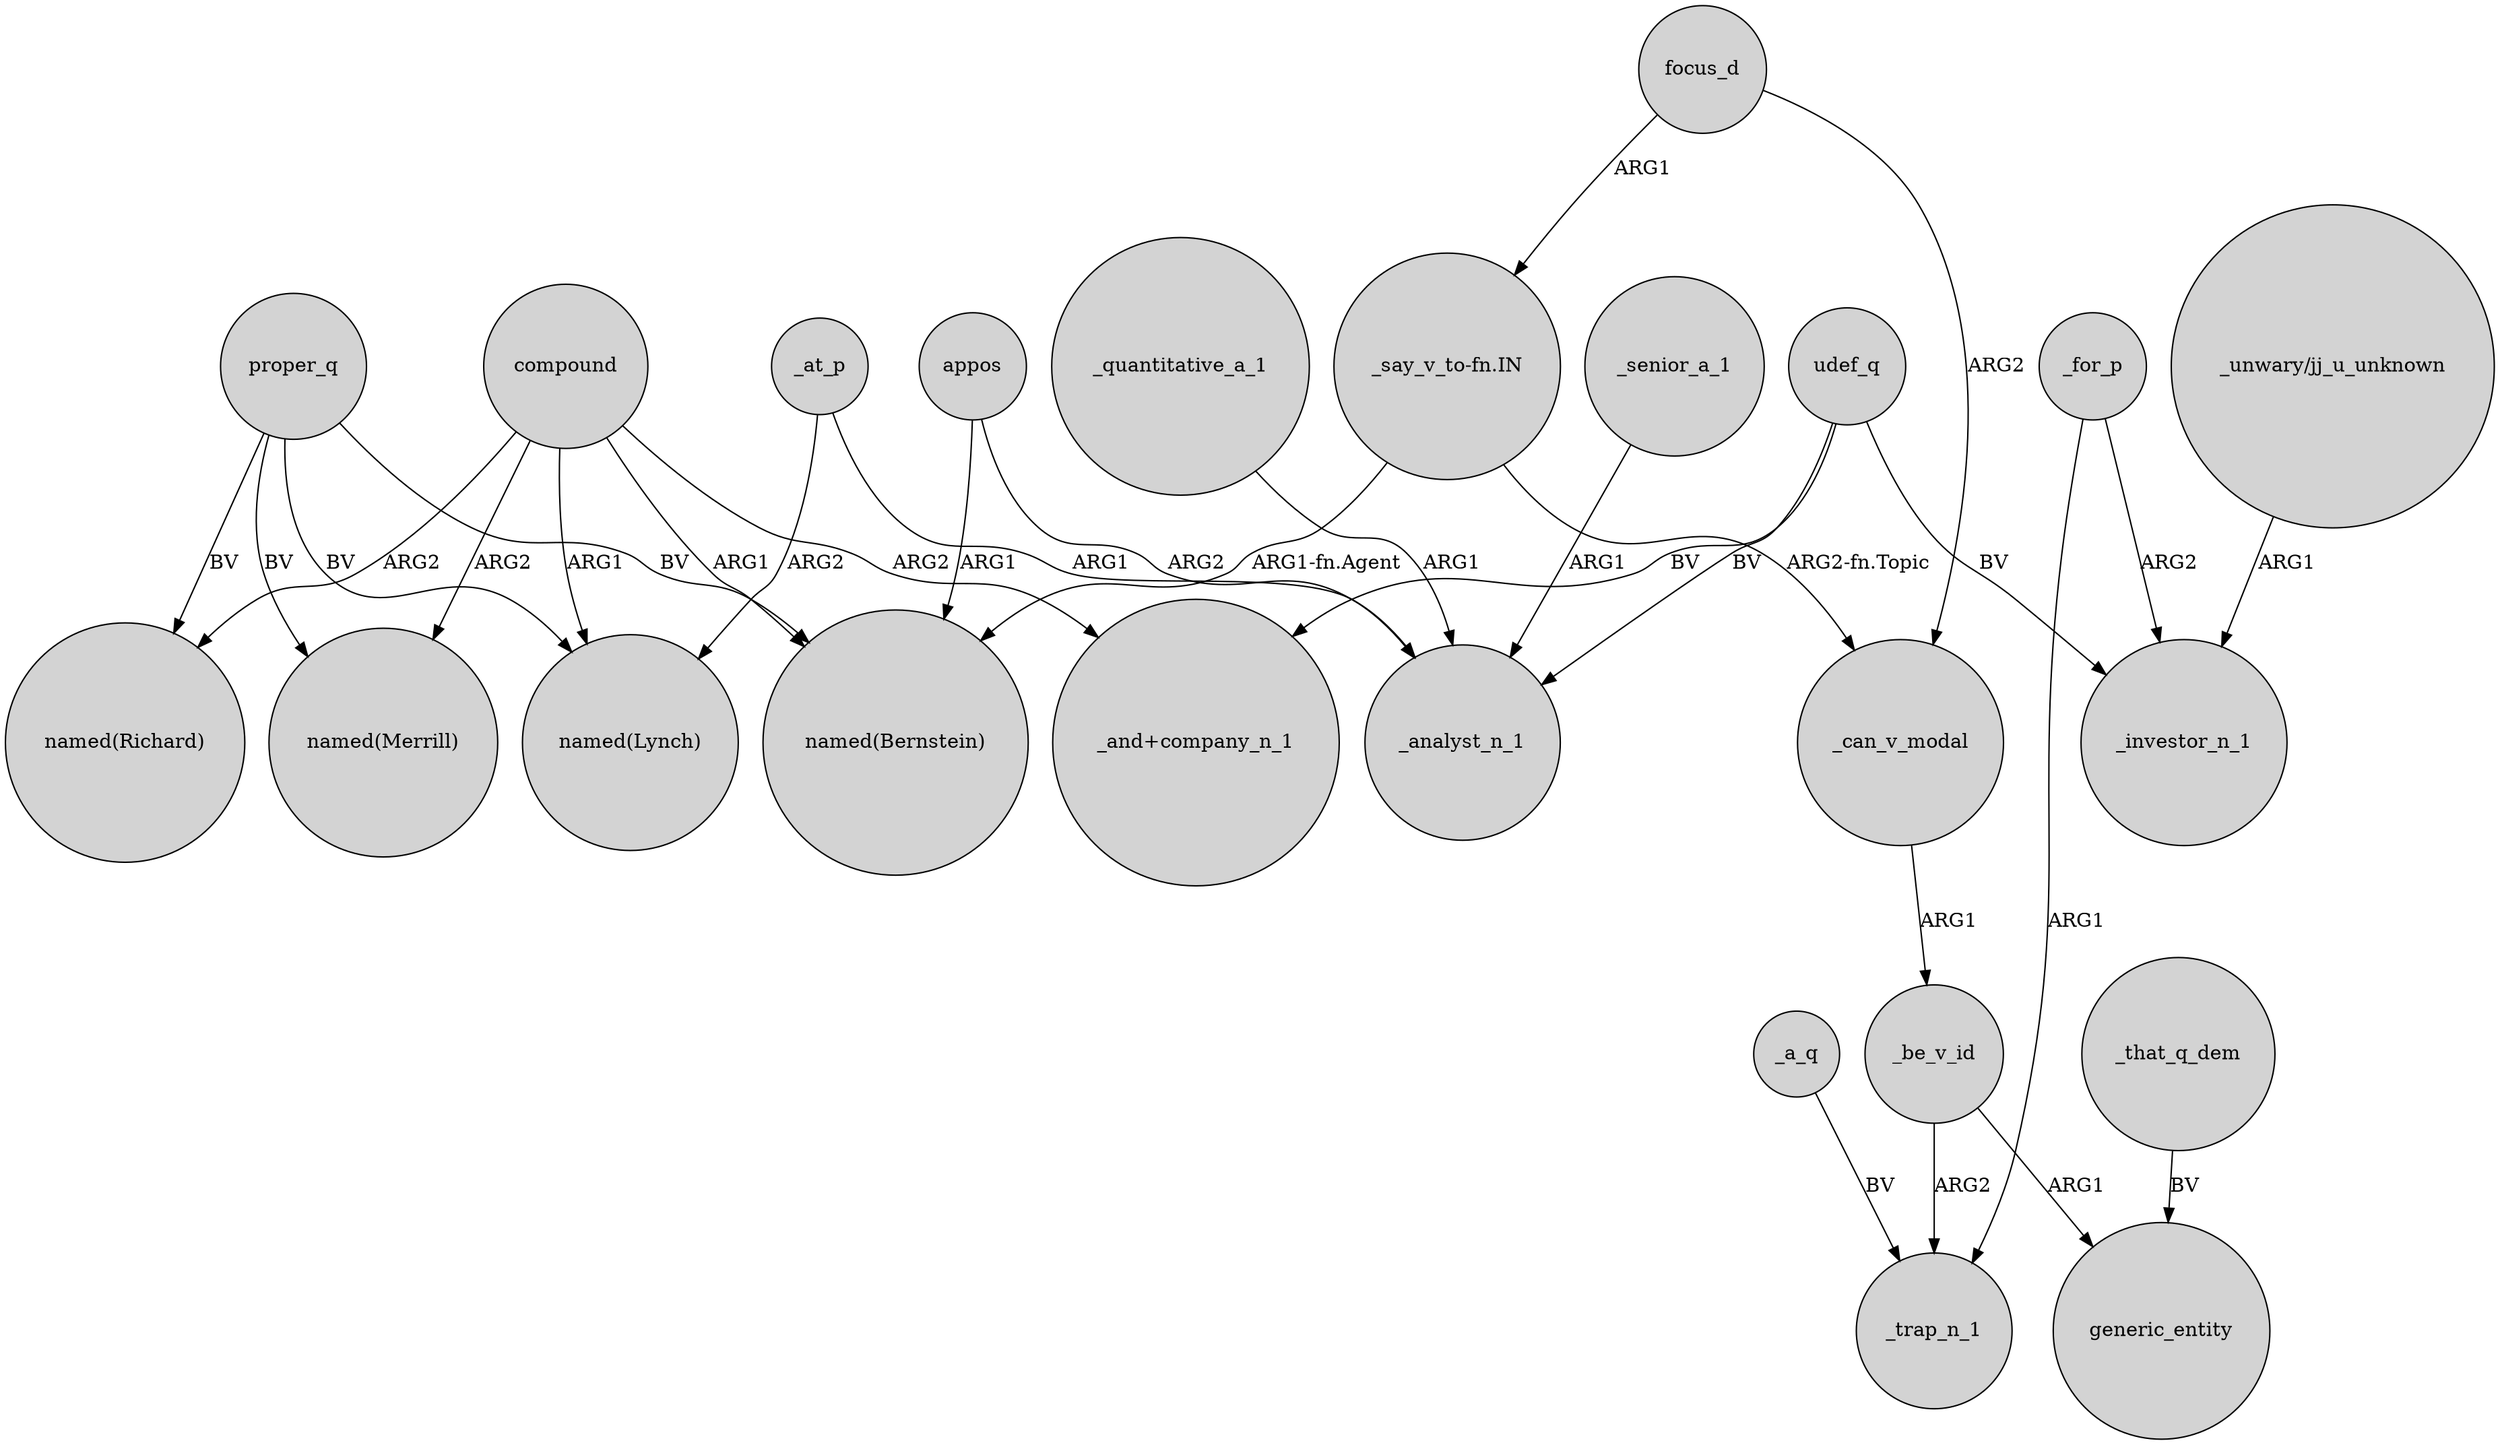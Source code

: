 digraph {
	node [shape=circle style=filled]
	appos -> "named(Bernstein)" [label=ARG1]
	_a_q -> _trap_n_1 [label=BV]
	compound -> "named(Bernstein)" [label=ARG1]
	compound -> "named(Lynch)" [label=ARG1]
	proper_q -> "named(Bernstein)" [label=BV]
	"_unwary/jj_u_unknown" -> _investor_n_1 [label=ARG1]
	udef_q -> _investor_n_1 [label=BV]
	_that_q_dem -> generic_entity [label=BV]
	compound -> "named(Richard)" [label=ARG2]
	proper_q -> "named(Lynch)" [label=BV]
	_for_p -> _investor_n_1 [label=ARG2]
	_be_v_id -> generic_entity [label=ARG1]
	compound -> "named(Merrill)" [label=ARG2]
	_be_v_id -> _trap_n_1 [label=ARG2]
	_at_p -> _analyst_n_1 [label=ARG1]
	appos -> _analyst_n_1 [label=ARG2]
	proper_q -> "named(Richard)" [label=BV]
	compound -> "_and+company_n_1" [label=ARG2]
	_for_p -> _trap_n_1 [label=ARG1]
	_at_p -> "named(Lynch)" [label=ARG2]
	"_say_v_to-fn.IN" -> "named(Bernstein)" [label="ARG1-fn.Agent"]
	_quantitative_a_1 -> _analyst_n_1 [label=ARG1]
	proper_q -> "named(Merrill)" [label=BV]
	udef_q -> "_and+company_n_1" [label=BV]
	_senior_a_1 -> _analyst_n_1 [label=ARG1]
	focus_d -> _can_v_modal [label=ARG2]
	udef_q -> _analyst_n_1 [label=BV]
	"_say_v_to-fn.IN" -> _can_v_modal [label="ARG2-fn.Topic"]
	focus_d -> "_say_v_to-fn.IN" [label=ARG1]
	_can_v_modal -> _be_v_id [label=ARG1]
}
